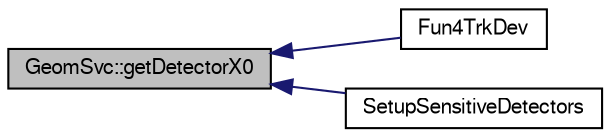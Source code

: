 digraph "GeomSvc::getDetectorX0"
{
  bgcolor="transparent";
  edge [fontname="FreeSans",fontsize="10",labelfontname="FreeSans",labelfontsize="10"];
  node [fontname="FreeSans",fontsize="10",shape=record];
  rankdir="LR";
  Node1 [label="GeomSvc::getDetectorX0",height=0.2,width=0.4,color="black", fillcolor="grey75", style="filled" fontcolor="black"];
  Node1 -> Node2 [dir="back",color="midnightblue",fontsize="10",style="solid",fontname="FreeSans"];
  Node2 [label="Fun4TrkDev",height=0.2,width=0.4,color="black",URL="$d2/d3a/Fun4TrkDev_8C.html#abd98cf50196a6ad7cb2289d1f0442b73"];
  Node1 -> Node3 [dir="back",color="midnightblue",fontsize="10",style="solid",fontname="FreeSans"];
  Node3 [label="SetupSensitiveDetectors",height=0.2,width=0.4,color="black",URL="$d1/d81/e1039-core_2packages_2Display_2macro_2G4__SensitiveDetectors_8C.html#af71e50cde83a891cd25129c49f742314"];
}
